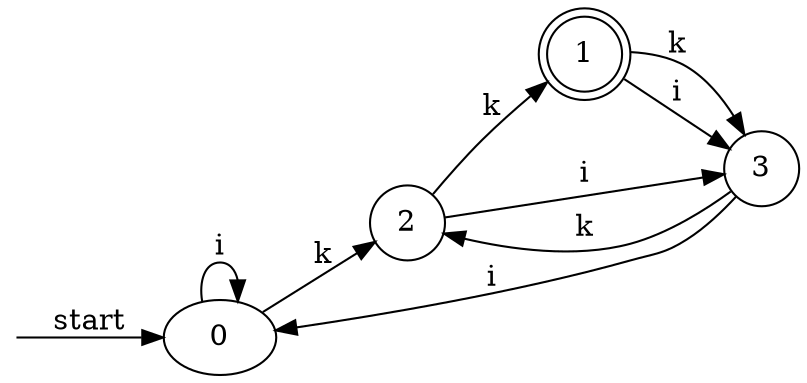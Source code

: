 digraph dfa {
    rankdir = LR;
    __start [style = invis, shape = point];
    __start -> "0" [ label = "start" ];
    node [shape = doublecircle]; "1"
    node [shape = circle];
    "2" -> "1" [ label = "k" ];
    "2" -> "3" [ label = "i" ];
    "0" -> "2" [ label = "k" ];
    "0" -> "0" [ label = "i" ];
    "1" -> "3" [ label = "k" ];
    "1" -> "3" [ label = "i" ];
    "3" -> "2" [ label = "k" ];
    "3" -> "0" [ label = "i" ];
}
